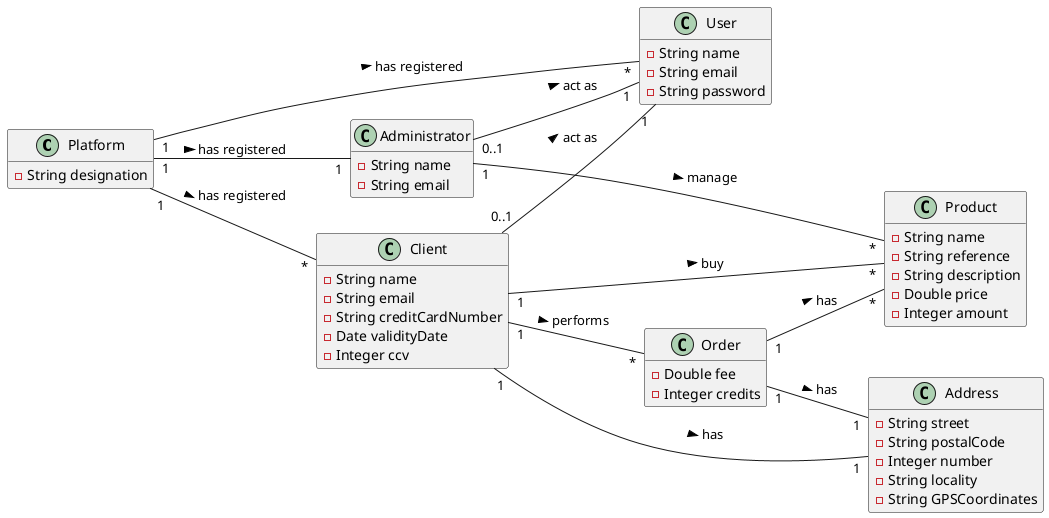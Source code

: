 @startuml

hide methods
left to right direction

class Platform {
  -String designation
}

class User {
  -String name
  -String email
  -String password
}

class Administrator {
  -String name
  -String email
}


class Order {
  -Double fee
  -Integer credits
}

class Client {
  -String name
  -String email
  -String creditCardNumber
  -Date validityDate
  -Integer ccv
}

class Product {
  -String name
  -String reference
  -String description
  -Double price
  -Integer amount
}

class Address {
  -String street
  -String postalCode
  -Integer number
  -String locality
  -String GPSCoordinates
}

Platform "1" -- "1" Administrator : has registered >
Platform "1" -- "*" User : has registered >
Platform "1" -- "*" Client : has registered >

Administrator "0..1" -- "1" User : act as >
Administrator "1" -- "*" Product : manage >

Client "0..1" -- "1" User : act as >
Client "1" -- "*" Product : buy >
Client "1" -- "*" Order : performs >
Client "1" -- "1" Address : has >

Order "1" -- "*" Product : has >
Order "1" -- "1" Address : has >

@enduml
